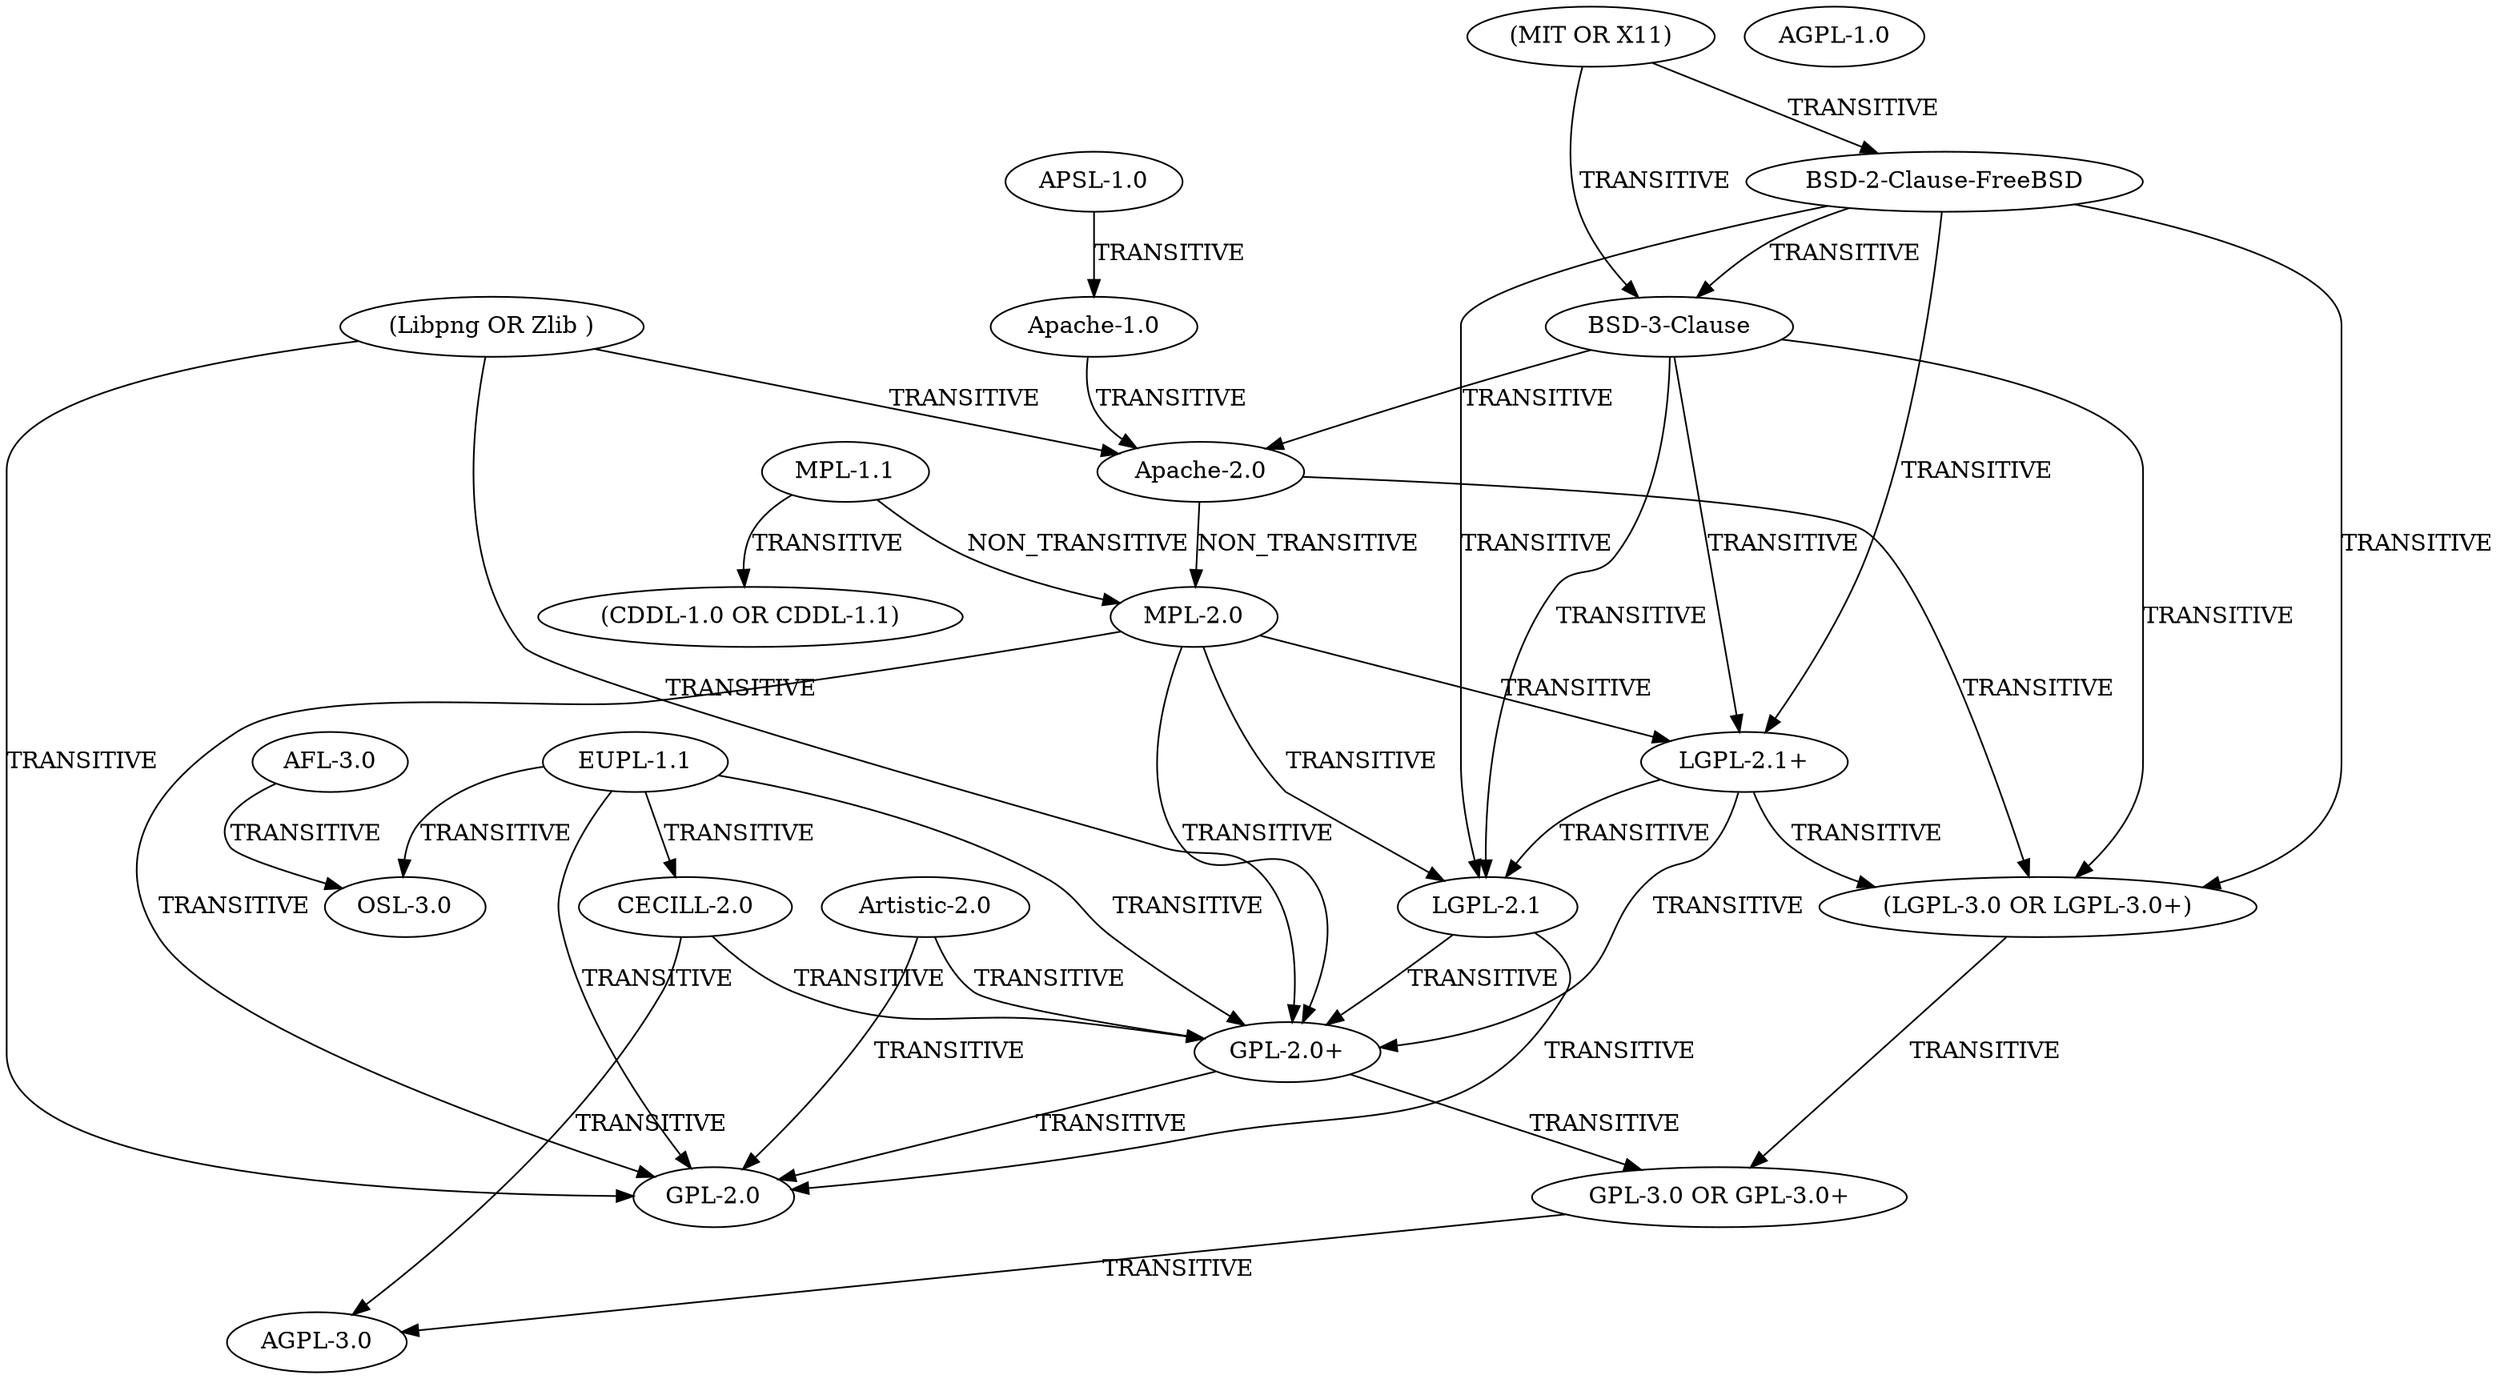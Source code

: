 digraph G {
  1 [ label="AFL-3.0" ];
  2 [ label="(MIT OR X11)" ];
  3 [ label="BSD-2-Clause-FreeBSD" ];
  4 [ label="BSD-3-Clause" ];
  5 [ label="Apache-2.0" ];
  6 [ label="(Libpng OR Zlib )" ];
  7 [ label="(CDDL-1.0 OR CDDL-1.1)" ];
  8 [ label="MPL-1.1" ];
  9 [ label="Artistic-2.0" ];
  10 [ label="MPL-2.0" ];
  11 [ label="LGPL-2.1" ];
  12 [ label="LGPL-2.1+" ];
  13 [ label="(LGPL-3.0 OR LGPL-3.0+)" ];
  14 [ label="GPL-2.0" ];
  15 [ label="GPL-2.0+" ];
  16 [ label="GPL-3.0 OR GPL-3.0+" ];
  17 [ label="AGPL-3.0" ];
  18 [ label="OSL-3.0" ];
  19 [ label="EUPL-1.1" ];
  20 [ label="CECILL-2.0" ];
  21 [ label="AGPL-1.0" ];
  22 [ label="Apache-1.0" ];
  23 [ label="APSL-1.0" ];
  1 -> 18 [ label="TRANSITIVE" ];
  2 -> 3 [ label="TRANSITIVE" ];
  2 -> 4 [ label="TRANSITIVE" ];
  22 -> 5 [ label="TRANSITIVE" ];
  3 -> 11 [ label="TRANSITIVE" ];
  3 -> 12 [ label="TRANSITIVE" ];
  3 -> 13 [ label="TRANSITIVE" ];
  3 -> 4 [ label="TRANSITIVE" ];
  4 -> 11 [ label="TRANSITIVE" ];
  4 -> 12 [ label="TRANSITIVE" ];
  4 -> 13 [ label="TRANSITIVE" ];
  4 -> 5 [ label="TRANSITIVE" ];
  5 -> 13 [ label="TRANSITIVE" ];
  6 -> 5 [ label="TRANSITIVE" ];
  6 -> 14 [ label="TRANSITIVE" ];
  6 -> 15 [ label="TRANSITIVE" ];
  8 -> 7 [ label="TRANSITIVE" ];
  9 -> 15 [ label="TRANSITIVE" ];
  9 -> 14 [ label="TRANSITIVE" ];
  10 -> 14 [ label="TRANSITIVE" ];
  10 -> 15 [ label="TRANSITIVE" ];
  10 -> 11 [ label="TRANSITIVE" ];
  10 -> 12 [ label="TRANSITIVE" ];
  11 -> 14 [ label="TRANSITIVE" ];
  11 -> 15 [ label="TRANSITIVE" ];
  12 -> 11 [ label="TRANSITIVE" ];
  12 -> 15 [ label="TRANSITIVE" ];
  12 -> 13 [ label="TRANSITIVE" ];
  13 -> 16 [ label="TRANSITIVE" ];
  15 -> 14 [ label="TRANSITIVE" ];
  15 -> 16 [ label="TRANSITIVE" ];
  16 -> 17 [ label="TRANSITIVE" ];
  19 -> 18 [ label="TRANSITIVE" ];
  19 -> 14 [ label="TRANSITIVE" ];
  19 -> 15 [ label="TRANSITIVE" ];
  19 -> 20 [ label="TRANSITIVE" ];
  20 -> 15 [ label="TRANSITIVE" ];
  20 -> 17 [ label="TRANSITIVE" ];
  5 -> 10 [ label="NON_TRANSITIVE" ];
  8 -> 10 [ label="NON_TRANSITIVE" ];
  23 -> 22 [ label="TRANSITIVE" ];
}